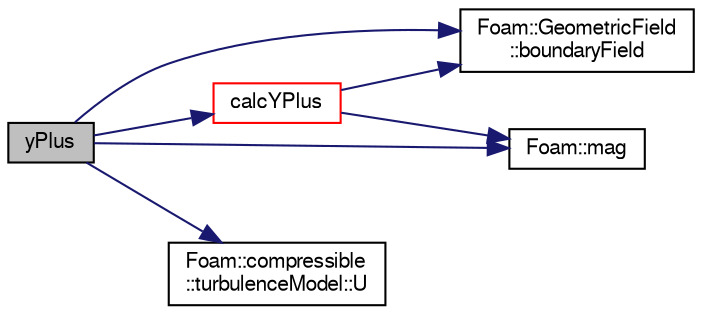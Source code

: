 digraph "yPlus"
{
  bgcolor="transparent";
  edge [fontname="FreeSans",fontsize="10",labelfontname="FreeSans",labelfontsize="10"];
  node [fontname="FreeSans",fontsize="10",shape=record];
  rankdir="LR";
  Node78 [label="yPlus",height=0.2,width=0.4,color="black", fillcolor="grey75", style="filled", fontcolor="black"];
  Node78 -> Node79 [color="midnightblue",fontsize="10",style="solid",fontname="FreeSans"];
  Node79 [label="Foam::GeometricField\l::boundaryField",height=0.2,width=0.4,color="black",URL="$a22434.html#a3c6c1a789b48ea0c5e8bff64f9c14f2d",tooltip="Return reference to GeometricBoundaryField. "];
  Node78 -> Node80 [color="midnightblue",fontsize="10",style="solid",fontname="FreeSans"];
  Node80 [label="calcYPlus",height=0.2,width=0.4,color="red",URL="$a30718.html#ad8e694d783badd5959d78884358ffb9f",tooltip="Calculate yPLus. "];
  Node80 -> Node79 [color="midnightblue",fontsize="10",style="solid",fontname="FreeSans"];
  Node80 -> Node82 [color="midnightblue",fontsize="10",style="solid",fontname="FreeSans"];
  Node82 [label="Foam::mag",height=0.2,width=0.4,color="black",URL="$a21124.html#a929da2a3fdcf3dacbbe0487d3a330dae"];
  Node78 -> Node82 [color="midnightblue",fontsize="10",style="solid",fontname="FreeSans"];
  Node78 -> Node88 [color="midnightblue",fontsize="10",style="solid",fontname="FreeSans"];
  Node88 [label="Foam::compressible\l::turbulenceModel::U",height=0.2,width=0.4,color="black",URL="$a30818.html#a536d168d7b335fe81f506f232b5b4872",tooltip="Access function to velocity field. "];
}
